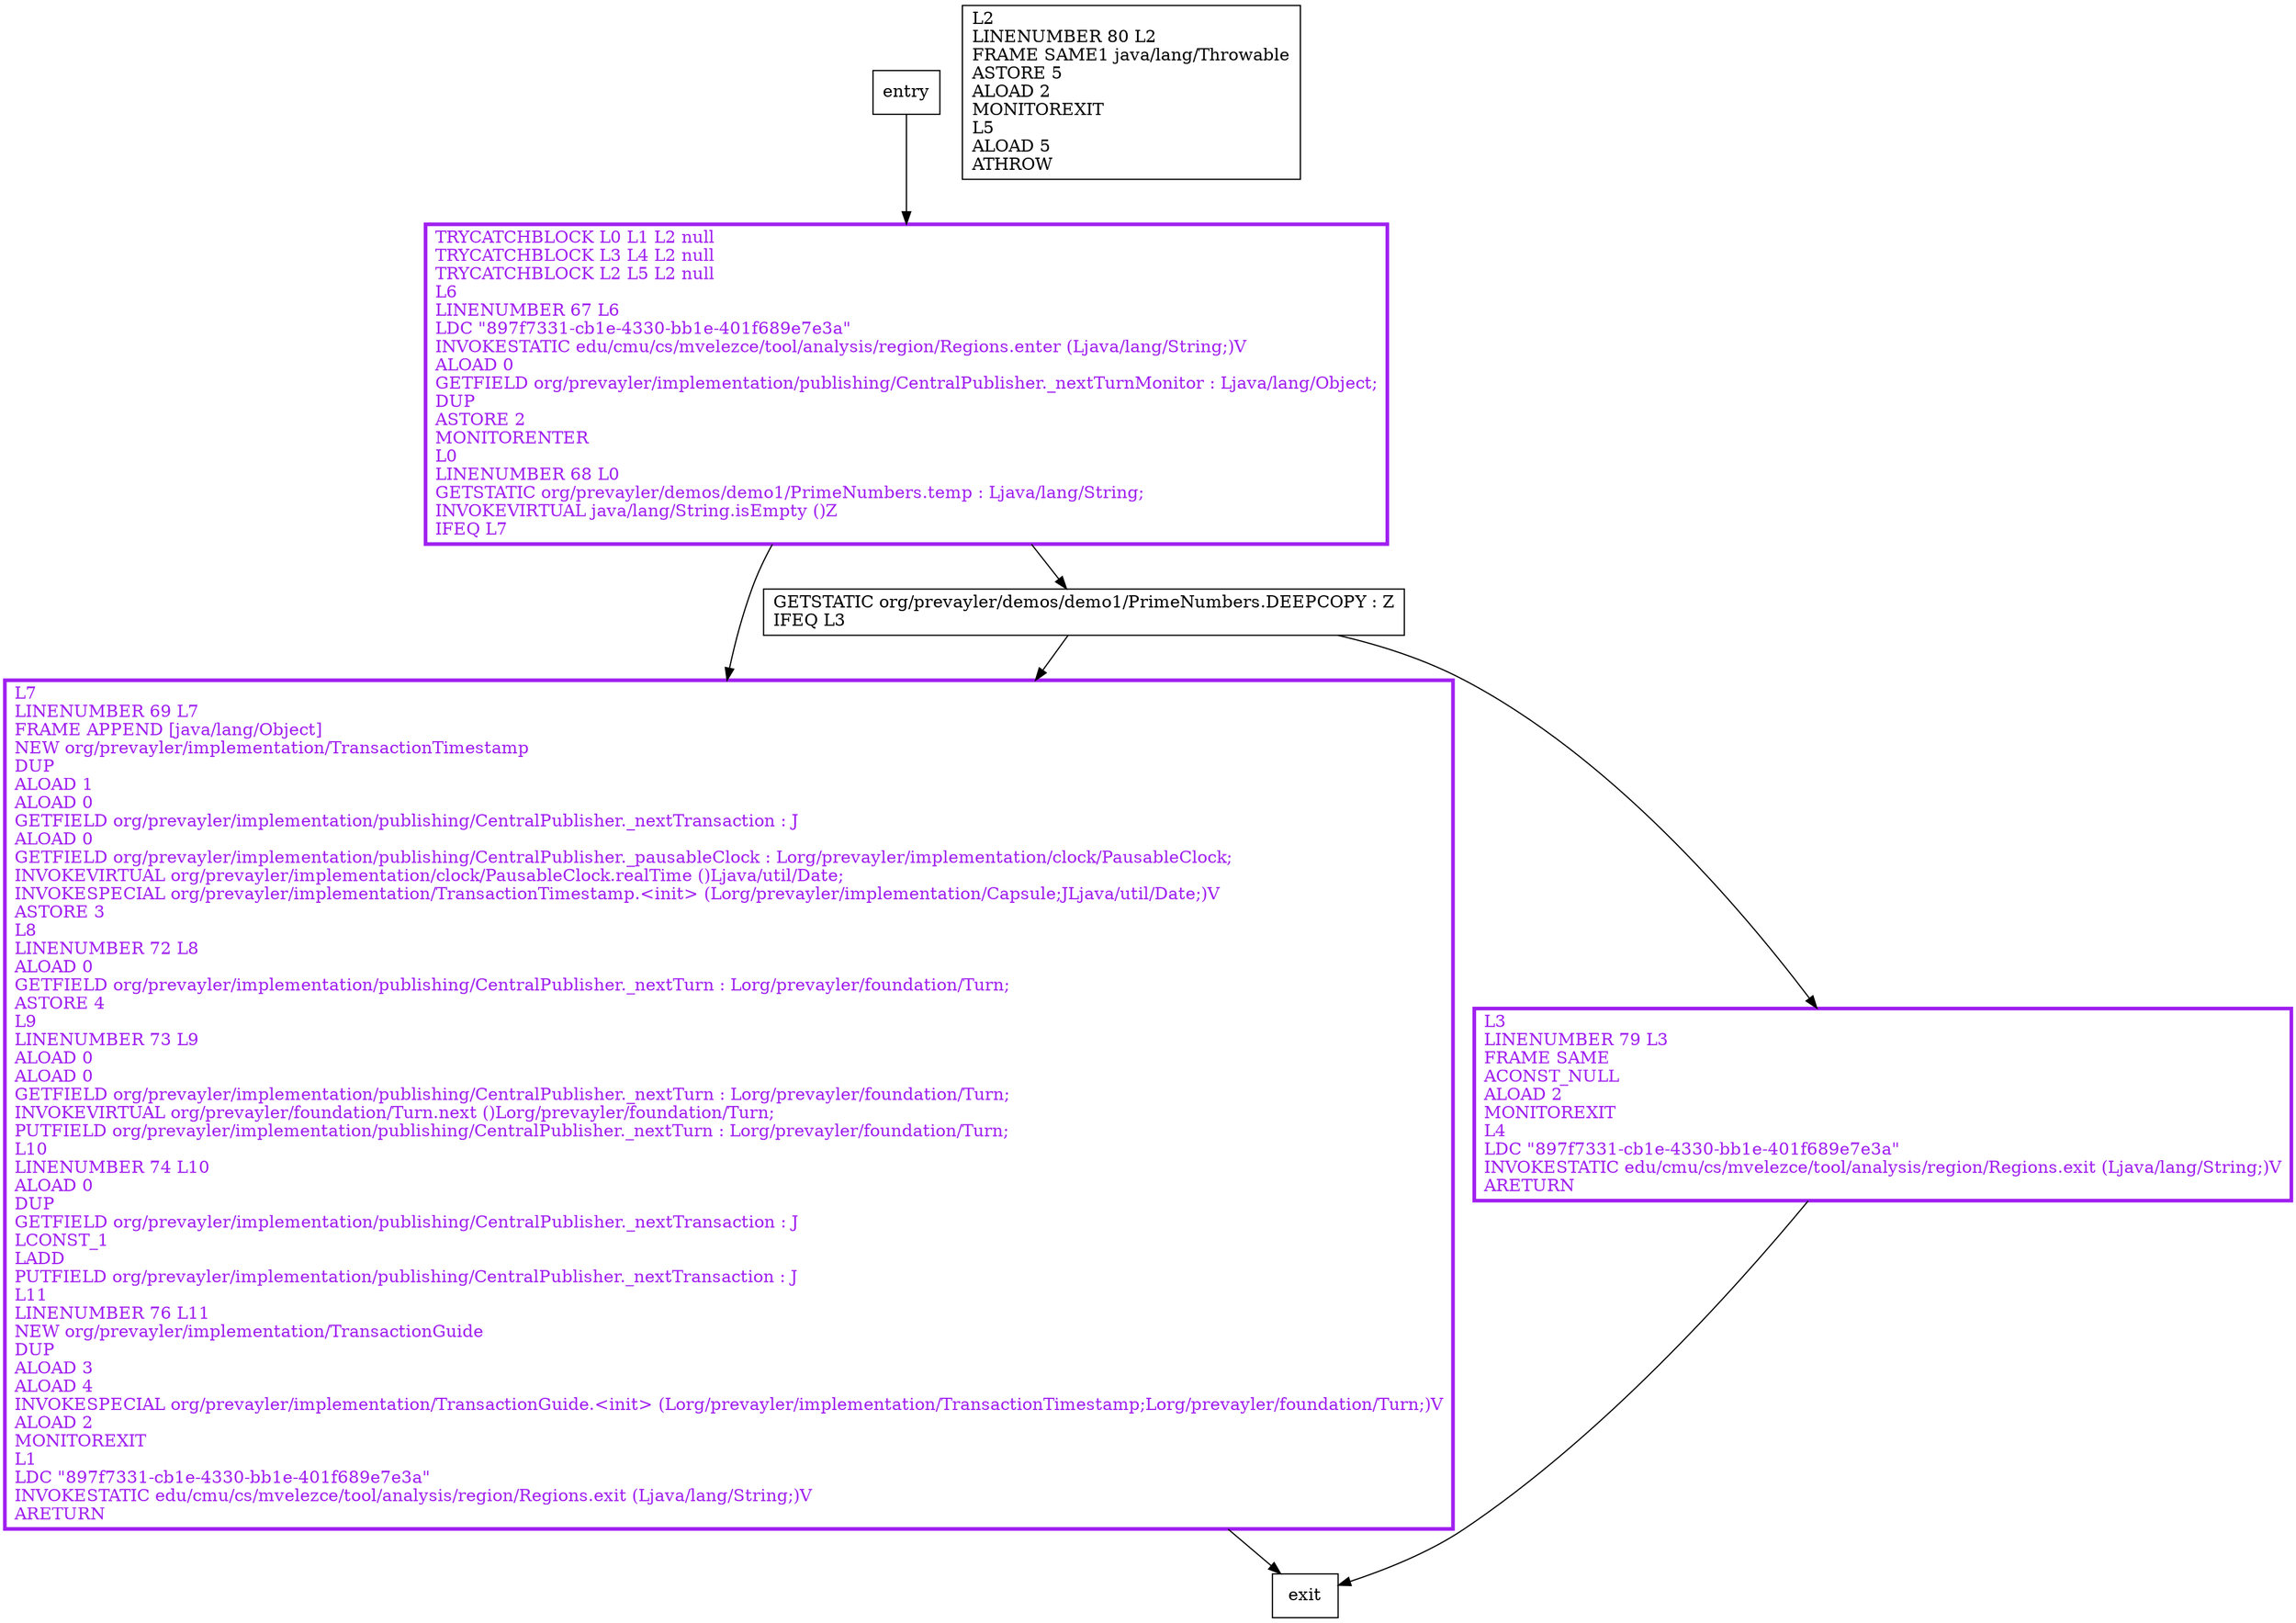 digraph guideFor {
node [shape=record];
667072570 [label="L7\lLINENUMBER 69 L7\lFRAME APPEND [java/lang/Object]\lNEW org/prevayler/implementation/TransactionTimestamp\lDUP\lALOAD 1\lALOAD 0\lGETFIELD org/prevayler/implementation/publishing/CentralPublisher._nextTransaction : J\lALOAD 0\lGETFIELD org/prevayler/implementation/publishing/CentralPublisher._pausableClock : Lorg/prevayler/implementation/clock/PausableClock;\lINVOKEVIRTUAL org/prevayler/implementation/clock/PausableClock.realTime ()Ljava/util/Date;\lINVOKESPECIAL org/prevayler/implementation/TransactionTimestamp.\<init\> (Lorg/prevayler/implementation/Capsule;JLjava/util/Date;)V\lASTORE 3\lL8\lLINENUMBER 72 L8\lALOAD 0\lGETFIELD org/prevayler/implementation/publishing/CentralPublisher._nextTurn : Lorg/prevayler/foundation/Turn;\lASTORE 4\lL9\lLINENUMBER 73 L9\lALOAD 0\lALOAD 0\lGETFIELD org/prevayler/implementation/publishing/CentralPublisher._nextTurn : Lorg/prevayler/foundation/Turn;\lINVOKEVIRTUAL org/prevayler/foundation/Turn.next ()Lorg/prevayler/foundation/Turn;\lPUTFIELD org/prevayler/implementation/publishing/CentralPublisher._nextTurn : Lorg/prevayler/foundation/Turn;\lL10\lLINENUMBER 74 L10\lALOAD 0\lDUP\lGETFIELD org/prevayler/implementation/publishing/CentralPublisher._nextTransaction : J\lLCONST_1\lLADD\lPUTFIELD org/prevayler/implementation/publishing/CentralPublisher._nextTransaction : J\lL11\lLINENUMBER 76 L11\lNEW org/prevayler/implementation/TransactionGuide\lDUP\lALOAD 3\lALOAD 4\lINVOKESPECIAL org/prevayler/implementation/TransactionGuide.\<init\> (Lorg/prevayler/implementation/TransactionTimestamp;Lorg/prevayler/foundation/Turn;)V\lALOAD 2\lMONITOREXIT\lL1\lLDC \"897f7331-cb1e-4330-bb1e-401f689e7e3a\"\lINVOKESTATIC edu/cmu/cs/mvelezce/tool/analysis/region/Regions.exit (Ljava/lang/String;)V\lARETURN\l"];
552244031 [label="L2\lLINENUMBER 80 L2\lFRAME SAME1 java/lang/Throwable\lASTORE 5\lALOAD 2\lMONITOREXIT\lL5\lALOAD 5\lATHROW\l"];
574905742 [label="L3\lLINENUMBER 79 L3\lFRAME SAME\lACONST_NULL\lALOAD 2\lMONITOREXIT\lL4\lLDC \"897f7331-cb1e-4330-bb1e-401f689e7e3a\"\lINVOKESTATIC edu/cmu/cs/mvelezce/tool/analysis/region/Regions.exit (Ljava/lang/String;)V\lARETURN\l"];
1074713097 [label="GETSTATIC org/prevayler/demos/demo1/PrimeNumbers.DEEPCOPY : Z\lIFEQ L3\l"];
1717341711 [label="TRYCATCHBLOCK L0 L1 L2 null\lTRYCATCHBLOCK L3 L4 L2 null\lTRYCATCHBLOCK L2 L5 L2 null\lL6\lLINENUMBER 67 L6\lLDC \"897f7331-cb1e-4330-bb1e-401f689e7e3a\"\lINVOKESTATIC edu/cmu/cs/mvelezce/tool/analysis/region/Regions.enter (Ljava/lang/String;)V\lALOAD 0\lGETFIELD org/prevayler/implementation/publishing/CentralPublisher._nextTurnMonitor : Ljava/lang/Object;\lDUP\lASTORE 2\lMONITORENTER\lL0\lLINENUMBER 68 L0\lGETSTATIC org/prevayler/demos/demo1/PrimeNumbers.temp : Ljava/lang/String;\lINVOKEVIRTUAL java/lang/String.isEmpty ()Z\lIFEQ L7\l"];
entry;
exit;
entry -> 1717341711;
667072570 -> exit;
574905742 -> exit;
1074713097 -> 667072570;
1074713097 -> 574905742;
1717341711 -> 667072570;
1717341711 -> 1074713097;
667072570[fontcolor="purple", penwidth=3, color="purple"];
574905742[fontcolor="purple", penwidth=3, color="purple"];
1717341711[fontcolor="purple", penwidth=3, color="purple"];
}
